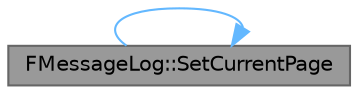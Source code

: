 digraph "FMessageLog::SetCurrentPage"
{
 // INTERACTIVE_SVG=YES
 // LATEX_PDF_SIZE
  bgcolor="transparent";
  edge [fontname=Helvetica,fontsize=10,labelfontname=Helvetica,labelfontsize=10];
  node [fontname=Helvetica,fontsize=10,shape=box,height=0.2,width=0.4];
  rankdir="LR";
  Node1 [id="Node000001",label="FMessageLog::SetCurrentPage",height=0.2,width=0.4,color="gray40", fillcolor="grey60", style="filled", fontcolor="black",tooltip="Sets the current page to the one specified by the label."];
  Node1 -> Node1 [id="edge1_Node000001_Node000001",color="steelblue1",style="solid",tooltip=" "];
}
